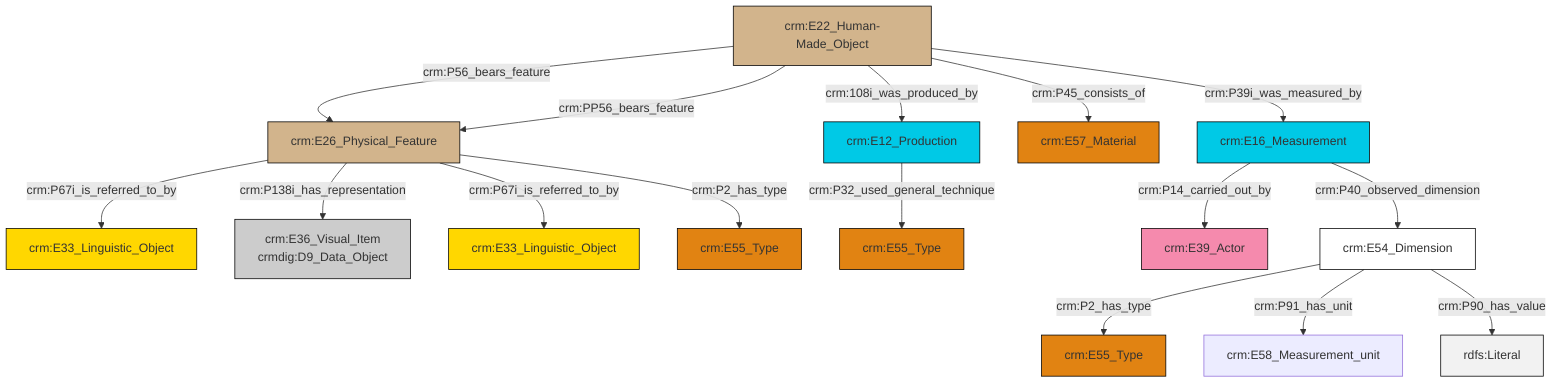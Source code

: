 graph TD
classDef Literal fill:#f2f2f2,stroke:#000000;
classDef CRM_Entity fill:#FFFFFF,stroke:#000000;
classDef Temporal_Entity fill:#00C9E6, stroke:#000000;
classDef Type fill:#E18312, stroke:#000000;
classDef Time-Span fill:#2C9C91, stroke:#000000;
classDef Appellation fill:#FFEB7F, stroke:#000000;
classDef Place fill:#008836, stroke:#000000;
classDef Persistent_Item fill:#B266B2, stroke:#000000;
classDef Conceptual_Object fill:#FFD700, stroke:#000000;
classDef Physical_Thing fill:#D2B48C, stroke:#000000;
classDef Actor fill:#f58aad, stroke:#000000;
classDef PC_Classes fill:#4ce600, stroke:#000000;
classDef Multi fill:#cccccc,stroke:#000000;

0["crm:E54_Dimension"]:::CRM_Entity -->|crm:P2_has_type| 1["crm:E55_Type"]:::Type
4["crm:E26_Physical_Feature"]:::Physical_Thing -->|crm:P67i_is_referred_to_by| 2["crm:E33_Linguistic_Object"]:::Conceptual_Object
0["crm:E54_Dimension"]:::CRM_Entity -->|crm:P91_has_unit| 7["crm:E58_Measurement_unit"]:::Default
8["crm:E22_Human-Made_Object"]:::Physical_Thing -->|crm:P56_bears_feature| 4["crm:E26_Physical_Feature"]:::Physical_Thing
4["crm:E26_Physical_Feature"]:::Physical_Thing -->|crm:P138i_has_representation| 9["crm:E36_Visual_Item<br>crmdig:D9_Data_Object"]:::Multi
4["crm:E26_Physical_Feature"]:::Physical_Thing -->|crm:P67i_is_referred_to_by| 13["crm:E33_Linguistic_Object"]:::Conceptual_Object
8["crm:E22_Human-Made_Object"]:::Physical_Thing -->|crm:PP56_bears_feature| 4["crm:E26_Physical_Feature"]:::Physical_Thing
8["crm:E22_Human-Made_Object"]:::Physical_Thing -->|crm:108i_was_produced_by| 17["crm:E12_Production"]:::Temporal_Entity
15["crm:E16_Measurement"]:::Temporal_Entity -->|crm:P14_carried_out_by| 5["crm:E39_Actor"]:::Actor
4["crm:E26_Physical_Feature"]:::Physical_Thing -->|crm:P2_has_type| 11["crm:E55_Type"]:::Type
0["crm:E54_Dimension"]:::CRM_Entity -->|crm:P90_has_value| 21[rdfs:Literal]:::Literal
17["crm:E12_Production"]:::Temporal_Entity -->|crm:P32_used_general_technique| 22["crm:E55_Type"]:::Type
8["crm:E22_Human-Made_Object"]:::Physical_Thing -->|crm:P45_consists_of| 23["crm:E57_Material"]:::Type
8["crm:E22_Human-Made_Object"]:::Physical_Thing -->|crm:P39i_was_measured_by| 15["crm:E16_Measurement"]:::Temporal_Entity
15["crm:E16_Measurement"]:::Temporal_Entity -->|crm:P40_observed_dimension| 0["crm:E54_Dimension"]:::CRM_Entity